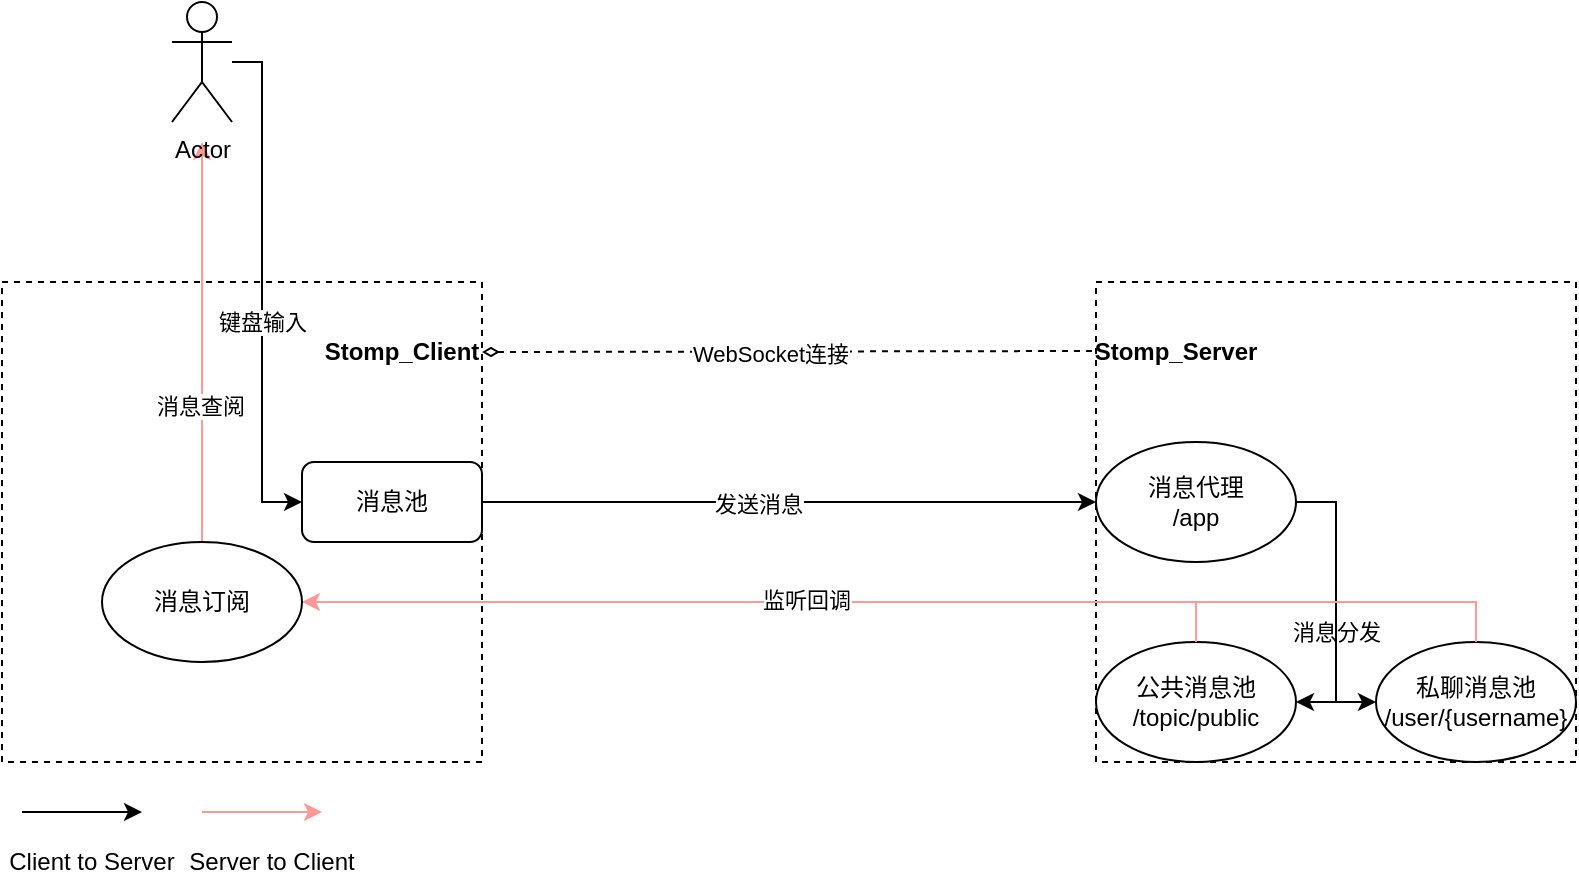 <mxfile version="21.1.1" type="device">
  <diagram name="第 1 页" id="yDgIAfu6GQKcgG-BIOaN">
    <mxGraphModel dx="1434" dy="739" grid="1" gridSize="10" guides="1" tooltips="1" connect="1" arrows="1" fold="1" page="1" pageScale="1" pageWidth="827" pageHeight="1169" math="0" shadow="0">
      <root>
        <mxCell id="0" />
        <mxCell id="1" parent="0" />
        <mxCell id="0InCvHO0cNheCsOLY4L--2" value="" style="whiteSpace=wrap;html=1;aspect=fixed;fillColor=none;dashed=1;" vertex="1" parent="1">
          <mxGeometry x="567" y="320" width="240" height="240" as="geometry" />
        </mxCell>
        <mxCell id="0InCvHO0cNheCsOLY4L--6" style="edgeStyle=orthogonalEdgeStyle;rounded=0;orthogonalLoop=1;jettySize=auto;html=1;exitX=1;exitY=0.5;exitDx=0;exitDy=0;startArrow=diamondThin;startFill=0;dashed=1;endArrow=none;endFill=0;strokeWidth=1;" edge="1" parent="1" source="0InCvHO0cNheCsOLY4L--33">
          <mxGeometry relative="1" as="geometry">
            <mxPoint x="220" y="354.5" as="sourcePoint" />
            <mxPoint x="567" y="354.5" as="targetPoint" />
          </mxGeometry>
        </mxCell>
        <mxCell id="0InCvHO0cNheCsOLY4L--7" value="WebSocket连接" style="edgeLabel;html=1;align=center;verticalAlign=middle;resizable=0;points=[];" vertex="1" connectable="0" parent="0InCvHO0cNheCsOLY4L--6">
          <mxGeometry x="-0.066" y="-1" relative="1" as="geometry">
            <mxPoint as="offset" />
          </mxGeometry>
        </mxCell>
        <mxCell id="0InCvHO0cNheCsOLY4L--8" value="公共消息池&lt;br&gt;/topic/public" style="ellipse;whiteSpace=wrap;html=1;" vertex="1" parent="1">
          <mxGeometry x="567" y="500" width="100" height="60" as="geometry" />
        </mxCell>
        <mxCell id="0InCvHO0cNheCsOLY4L--11" value="私聊消息池&lt;br&gt;/user/{username}" style="ellipse;whiteSpace=wrap;html=1;" vertex="1" parent="1">
          <mxGeometry x="707" y="500" width="100" height="60" as="geometry" />
        </mxCell>
        <mxCell id="0InCvHO0cNheCsOLY4L--31" style="edgeStyle=orthogonalEdgeStyle;rounded=0;orthogonalLoop=1;jettySize=auto;html=1;exitX=1;exitY=0.5;exitDx=0;exitDy=0;entryX=1;entryY=0.5;entryDx=0;entryDy=0;" edge="1" parent="1" source="0InCvHO0cNheCsOLY4L--13" target="0InCvHO0cNheCsOLY4L--8">
          <mxGeometry relative="1" as="geometry">
            <mxPoint x="690" y="480" as="targetPoint" />
          </mxGeometry>
        </mxCell>
        <mxCell id="0InCvHO0cNheCsOLY4L--32" value="消息分发" style="edgeLabel;html=1;align=center;verticalAlign=middle;resizable=0;points=[];" vertex="1" connectable="0" parent="0InCvHO0cNheCsOLY4L--31">
          <mxGeometry x="0.205" relative="1" as="geometry">
            <mxPoint as="offset" />
          </mxGeometry>
        </mxCell>
        <mxCell id="0InCvHO0cNheCsOLY4L--36" style="edgeStyle=orthogonalEdgeStyle;rounded=0;orthogonalLoop=1;jettySize=auto;html=1;exitX=1;exitY=0.5;exitDx=0;exitDy=0;entryX=0;entryY=0.5;entryDx=0;entryDy=0;" edge="1" parent="1" source="0InCvHO0cNheCsOLY4L--13" target="0InCvHO0cNheCsOLY4L--11">
          <mxGeometry relative="1" as="geometry" />
        </mxCell>
        <mxCell id="0InCvHO0cNheCsOLY4L--13" value="消息代理&lt;br&gt;/app" style="ellipse;whiteSpace=wrap;html=1;" vertex="1" parent="1">
          <mxGeometry x="567" y="400" width="100" height="60" as="geometry" />
        </mxCell>
        <mxCell id="0InCvHO0cNheCsOLY4L--19" style="edgeStyle=orthogonalEdgeStyle;rounded=0;orthogonalLoop=1;jettySize=auto;html=1;exitX=1;exitY=0.5;exitDx=0;exitDy=0;strokeColor=#FF9999;endArrow=none;endFill=0;startArrow=classic;startFill=1;" edge="1" parent="1" source="0InCvHO0cNheCsOLY4L--18" target="0InCvHO0cNheCsOLY4L--11">
          <mxGeometry relative="1" as="geometry">
            <Array as="points">
              <mxPoint x="757" y="480" />
            </Array>
          </mxGeometry>
        </mxCell>
        <mxCell id="0InCvHO0cNheCsOLY4L--35" value="监听回调" style="edgeLabel;html=1;align=center;verticalAlign=middle;resizable=0;points=[];" vertex="1" connectable="0" parent="0InCvHO0cNheCsOLY4L--19">
          <mxGeometry x="-0.169" y="1" relative="1" as="geometry">
            <mxPoint as="offset" />
          </mxGeometry>
        </mxCell>
        <mxCell id="0InCvHO0cNheCsOLY4L--28" style="edgeStyle=orthogonalEdgeStyle;rounded=0;orthogonalLoop=1;jettySize=auto;html=1;exitX=1;exitY=0.5;exitDx=0;exitDy=0;entryX=0;entryY=0.5;entryDx=0;entryDy=0;" edge="1" parent="1" source="0InCvHO0cNheCsOLY4L--20" target="0InCvHO0cNheCsOLY4L--13">
          <mxGeometry relative="1" as="geometry" />
        </mxCell>
        <mxCell id="0InCvHO0cNheCsOLY4L--29" value="发送消息" style="edgeLabel;html=1;align=center;verticalAlign=middle;resizable=0;points=[];" vertex="1" connectable="0" parent="0InCvHO0cNheCsOLY4L--28">
          <mxGeometry x="-0.101" y="-1" relative="1" as="geometry">
            <mxPoint as="offset" />
          </mxGeometry>
        </mxCell>
        <mxCell id="0InCvHO0cNheCsOLY4L--22" value="" style="endArrow=none;html=1;rounded=0;entryX=0.5;entryY=0;entryDx=0;entryDy=0;fillColor=#fad9d5;strokeColor=#FF9999;endFill=0;startArrow=none;startFill=0;" edge="1" parent="1" target="0InCvHO0cNheCsOLY4L--8">
          <mxGeometry width="50" height="50" relative="1" as="geometry">
            <mxPoint x="617" y="480" as="sourcePoint" />
            <mxPoint x="667" y="430" as="targetPoint" />
          </mxGeometry>
        </mxCell>
        <mxCell id="0InCvHO0cNheCsOLY4L--34" value="&lt;b style=&quot;&quot;&gt;Stomp_Server&lt;/b&gt;" style="text;html=1;strokeColor=none;fillColor=none;align=center;verticalAlign=middle;whiteSpace=wrap;rounded=0;" vertex="1" parent="1">
          <mxGeometry x="567" y="340" width="80" height="30" as="geometry" />
        </mxCell>
        <mxCell id="0InCvHO0cNheCsOLY4L--1" value="" style="whiteSpace=wrap;html=1;aspect=fixed;fillColor=none;dashed=1;" vertex="1" parent="1">
          <mxGeometry x="20" y="320" width="240" height="240" as="geometry" />
        </mxCell>
        <mxCell id="0InCvHO0cNheCsOLY4L--37" style="edgeStyle=orthogonalEdgeStyle;rounded=0;orthogonalLoop=1;jettySize=auto;html=1;exitX=0.5;exitY=0;exitDx=0;exitDy=0;strokeColor=#FF9999;" edge="1" parent="1" source="0InCvHO0cNheCsOLY4L--18">
          <mxGeometry relative="1" as="geometry">
            <mxPoint x="120" y="250" as="targetPoint" />
          </mxGeometry>
        </mxCell>
        <mxCell id="0InCvHO0cNheCsOLY4L--38" value="消息查阅" style="edgeLabel;html=1;align=center;verticalAlign=middle;resizable=0;points=[];" vertex="1" connectable="0" parent="0InCvHO0cNheCsOLY4L--37">
          <mxGeometry x="-0.32" y="1" relative="1" as="geometry">
            <mxPoint as="offset" />
          </mxGeometry>
        </mxCell>
        <mxCell id="0InCvHO0cNheCsOLY4L--18" value="消息订阅" style="ellipse;whiteSpace=wrap;html=1;" vertex="1" parent="1">
          <mxGeometry x="70" y="450" width="100" height="60" as="geometry" />
        </mxCell>
        <mxCell id="0InCvHO0cNheCsOLY4L--20" value="消息池" style="rounded=1;whiteSpace=wrap;html=1;" vertex="1" parent="1">
          <mxGeometry x="170" y="410" width="90" height="40" as="geometry" />
        </mxCell>
        <mxCell id="0InCvHO0cNheCsOLY4L--24" value="" style="edgeStyle=orthogonalEdgeStyle;rounded=0;orthogonalLoop=1;jettySize=auto;html=1;entryX=0;entryY=0.5;entryDx=0;entryDy=0;fillColor=#b1ddf0;strokeColor=#000000;" edge="1" parent="1" source="0InCvHO0cNheCsOLY4L--23" target="0InCvHO0cNheCsOLY4L--20">
          <mxGeometry relative="1" as="geometry">
            <mxPoint x="140" y="310" as="targetPoint" />
            <Array as="points">
              <mxPoint x="150" y="430" />
            </Array>
          </mxGeometry>
        </mxCell>
        <mxCell id="0InCvHO0cNheCsOLY4L--26" value="键盘输入" style="edgeLabel;html=1;align=center;verticalAlign=middle;resizable=0;points=[];" vertex="1" connectable="0" parent="0InCvHO0cNheCsOLY4L--24">
          <mxGeometry x="0.133" relative="1" as="geometry">
            <mxPoint as="offset" />
          </mxGeometry>
        </mxCell>
        <mxCell id="0InCvHO0cNheCsOLY4L--23" value="Actor" style="shape=umlActor;verticalLabelPosition=bottom;verticalAlign=top;html=1;outlineConnect=0;" vertex="1" parent="1">
          <mxGeometry x="105" y="180" width="30" height="60" as="geometry" />
        </mxCell>
        <mxCell id="0InCvHO0cNheCsOLY4L--33" value="&lt;b style=&quot;&quot;&gt;Stomp_Client&lt;/b&gt;" style="text;html=1;strokeColor=none;fillColor=none;align=center;verticalAlign=middle;whiteSpace=wrap;rounded=0;" vertex="1" parent="1">
          <mxGeometry x="180" y="340" width="80" height="30" as="geometry" />
        </mxCell>
        <mxCell id="0InCvHO0cNheCsOLY4L--40" value="" style="endArrow=classic;html=1;rounded=0;" edge="1" parent="1">
          <mxGeometry width="50" height="50" relative="1" as="geometry">
            <mxPoint x="30" y="585" as="sourcePoint" />
            <mxPoint x="90" y="585" as="targetPoint" />
          </mxGeometry>
        </mxCell>
        <mxCell id="0InCvHO0cNheCsOLY4L--41" value="Client to Server" style="text;html=1;strokeColor=none;fillColor=none;align=center;verticalAlign=middle;whiteSpace=wrap;rounded=0;" vertex="1" parent="1">
          <mxGeometry x="20" y="595" width="90" height="30" as="geometry" />
        </mxCell>
        <mxCell id="0InCvHO0cNheCsOLY4L--42" value="" style="endArrow=classic;html=1;rounded=0;strokeColor=#FF9999;" edge="1" parent="1">
          <mxGeometry width="50" height="50" relative="1" as="geometry">
            <mxPoint x="120" y="585" as="sourcePoint" />
            <mxPoint x="180" y="585" as="targetPoint" />
          </mxGeometry>
        </mxCell>
        <mxCell id="0InCvHO0cNheCsOLY4L--43" value="Server to Client" style="text;html=1;strokeColor=none;fillColor=none;align=center;verticalAlign=middle;whiteSpace=wrap;rounded=0;" vertex="1" parent="1">
          <mxGeometry x="110" y="595" width="90" height="30" as="geometry" />
        </mxCell>
      </root>
    </mxGraphModel>
  </diagram>
</mxfile>
